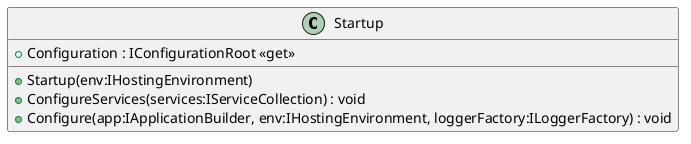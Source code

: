 @startuml
class Startup {
    + Startup(env:IHostingEnvironment)
    + Configuration : IConfigurationRoot <<get>>
    + ConfigureServices(services:IServiceCollection) : void
    + Configure(app:IApplicationBuilder, env:IHostingEnvironment, loggerFactory:ILoggerFactory) : void
}
@enduml
